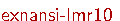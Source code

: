 % why have I set this one using `lualatex`?  
% (a) to keep my build process consistent, so that I am using luamplib for *all* 
% the external pictures
% (b) to show you that you can use the full traditional MP typesetting with "infont"
% even though you are compiling with lualatex...
% Toby Thurston -- 04 Apr 2023 
\documentclass{standalone}
\usepackage{luamplib}
\begin{document}
\begin{mplibcode}
beginfig(1);
ypos = 0;
picture matrix; 
for $="texnansi-lmr10", "pplr8r":
  draw ("Font: " & $) infont "texnansi-lmss10" scaled .7 shifted (-20,ypos) withcolor .67 red;
  for m=0 upto 15:
    ypos := ypos - 12;
    if (m mod 4)=0:
      ypos := ypos - 4;
    fi
    label.lft(decimal 16m infont "texnansi-lmss10" scaled .7, (-7,ypos+3)) withcolor .67 red;
    for c=0 upto 15:
      xx := 16m+c;
      if (xx<>0) and (xx<>10) and (xx<>13) and (xx<>160):
        matrix := char (16m+c) infont $;
        draw matrix shifted (c*14,ypos) shifted 1/2(llcorner matrix - lrcorner matrix) 
          withcolor if ((32<xx) and (xx<127)) or (160<xx): black else: .67 blue fi;
      else:
        draw unitsquare shifted 1/2 left scaled 3 shifted (c*14,ypos) withcolor .67 red;
      fi
    endfor
  endfor
  for i=0 upto 4: draw (-7+56i,ypos-4) -- (-7+56i,ypos+17*12-4) withcolor .67 red; endfor
  ypos := ypos - 24;
endfor
endfig;
\end{mplibcode}
\end{document}
